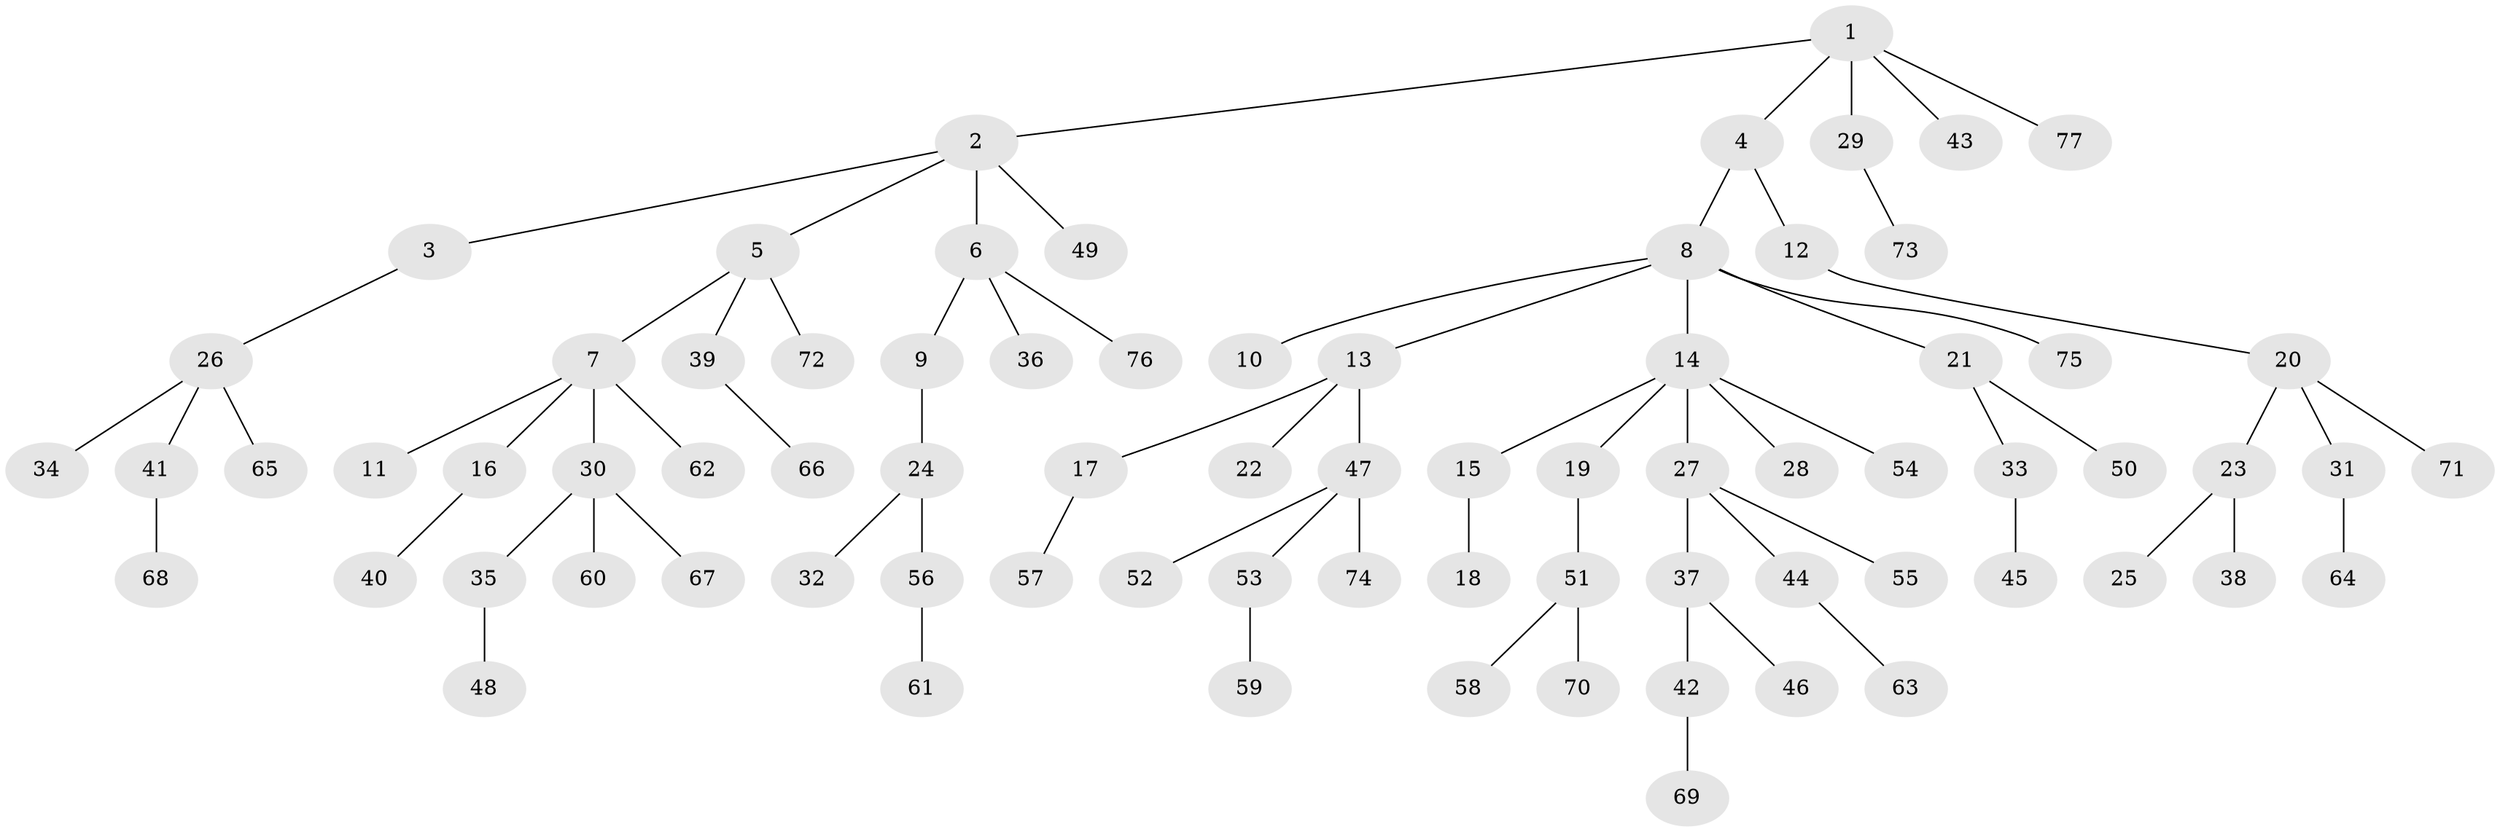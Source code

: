// Generated by graph-tools (version 1.1) at 2025/11/02/27/25 16:11:28]
// undirected, 77 vertices, 76 edges
graph export_dot {
graph [start="1"]
  node [color=gray90,style=filled];
  1;
  2;
  3;
  4;
  5;
  6;
  7;
  8;
  9;
  10;
  11;
  12;
  13;
  14;
  15;
  16;
  17;
  18;
  19;
  20;
  21;
  22;
  23;
  24;
  25;
  26;
  27;
  28;
  29;
  30;
  31;
  32;
  33;
  34;
  35;
  36;
  37;
  38;
  39;
  40;
  41;
  42;
  43;
  44;
  45;
  46;
  47;
  48;
  49;
  50;
  51;
  52;
  53;
  54;
  55;
  56;
  57;
  58;
  59;
  60;
  61;
  62;
  63;
  64;
  65;
  66;
  67;
  68;
  69;
  70;
  71;
  72;
  73;
  74;
  75;
  76;
  77;
  1 -- 2;
  1 -- 4;
  1 -- 29;
  1 -- 43;
  1 -- 77;
  2 -- 3;
  2 -- 5;
  2 -- 6;
  2 -- 49;
  3 -- 26;
  4 -- 8;
  4 -- 12;
  5 -- 7;
  5 -- 39;
  5 -- 72;
  6 -- 9;
  6 -- 36;
  6 -- 76;
  7 -- 11;
  7 -- 16;
  7 -- 30;
  7 -- 62;
  8 -- 10;
  8 -- 13;
  8 -- 14;
  8 -- 21;
  8 -- 75;
  9 -- 24;
  12 -- 20;
  13 -- 17;
  13 -- 22;
  13 -- 47;
  14 -- 15;
  14 -- 19;
  14 -- 27;
  14 -- 28;
  14 -- 54;
  15 -- 18;
  16 -- 40;
  17 -- 57;
  19 -- 51;
  20 -- 23;
  20 -- 31;
  20 -- 71;
  21 -- 33;
  21 -- 50;
  23 -- 25;
  23 -- 38;
  24 -- 32;
  24 -- 56;
  26 -- 34;
  26 -- 41;
  26 -- 65;
  27 -- 37;
  27 -- 44;
  27 -- 55;
  29 -- 73;
  30 -- 35;
  30 -- 60;
  30 -- 67;
  31 -- 64;
  33 -- 45;
  35 -- 48;
  37 -- 42;
  37 -- 46;
  39 -- 66;
  41 -- 68;
  42 -- 69;
  44 -- 63;
  47 -- 52;
  47 -- 53;
  47 -- 74;
  51 -- 58;
  51 -- 70;
  53 -- 59;
  56 -- 61;
}
